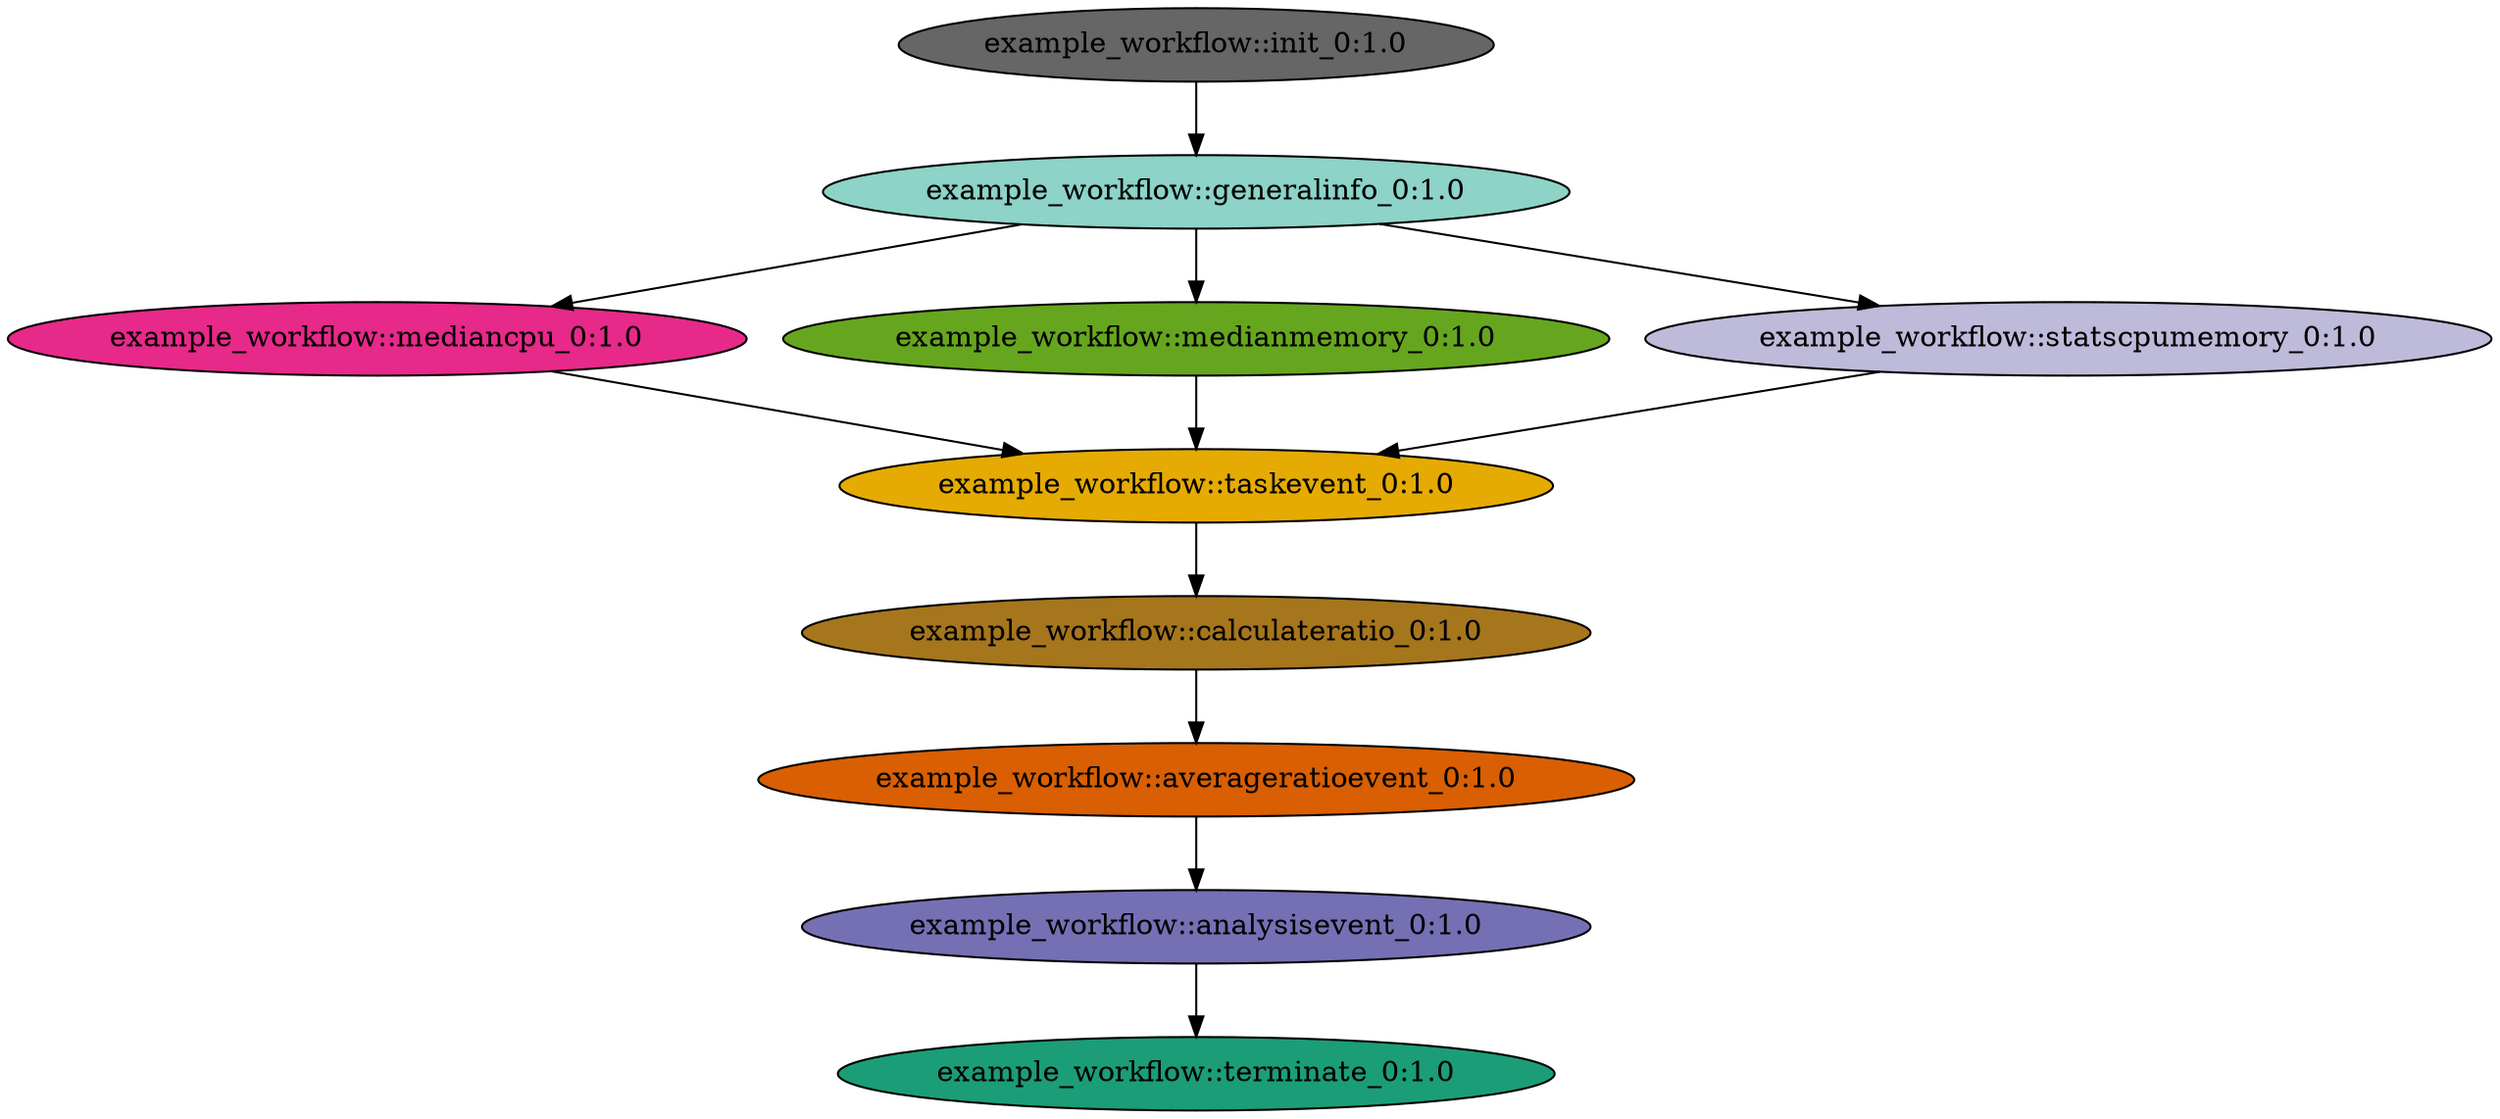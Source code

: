 digraph dag {
    ratio=fill
    node [style=filled,color="#444444",fillcolor="#ffed6f"]
    edge [arrowhead=normal,arrowsize=1.0]

    "ID0000010" [shape=ellipse,color="#000000",fillcolor="#1b9e77",label="example_workflow::terminate_0:1.0"]
    "ID0000008" [shape=ellipse,color="#000000",fillcolor="#d95f02",label="example_workflow::averageratioevent_0:1.0"]
    "ID0000009" [shape=ellipse,color="#000000",fillcolor="#7570b3",label="example_workflow::analysisevent_0:1.0"]
    "ID0000004" [shape=ellipse,color="#000000",fillcolor="#e7298a",label="example_workflow::mediancpu_0:1.0"]
    "ID0000005" [shape=ellipse,color="#000000",fillcolor="#66a61e",label="example_workflow::medianmemory_0:1.0"]
    "ID0000006" [shape=ellipse,color="#000000",fillcolor="#e6ab02",label="example_workflow::taskevent_0:1.0"]
    "ID0000007" [shape=ellipse,color="#000000",fillcolor="#a6761d",label="example_workflow::calculateratio_0:1.0"]
    "ID0000001" [shape=ellipse,color="#000000",fillcolor="#666666",label="example_workflow::init_0:1.0"]
    "ID0000002" [shape=ellipse,color="#000000",fillcolor="#8dd3c7",label="example_workflow::generalinfo_0:1.0"]
    "ID0000003" [shape=ellipse,color="#000000",fillcolor="#bebada",label="example_workflow::statscpumemory_0:1.0"]
    "ID0000008" -> "ID0000009" [color="#000000"]
    "ID0000009" -> "ID0000010" [color="#000000"]
    "ID0000004" -> "ID0000006" [color="#000000"]
    "ID0000005" -> "ID0000006" [color="#000000"]
    "ID0000006" -> "ID0000007" [color="#000000"]
    "ID0000007" -> "ID0000008" [color="#000000"]
    "ID0000001" -> "ID0000002" [color="#000000"]
    "ID0000002" -> "ID0000003" [color="#000000"]
    "ID0000002" -> "ID0000004" [color="#000000"]
    "ID0000002" -> "ID0000005" [color="#000000"]
    "ID0000003" -> "ID0000006" [color="#000000"]
}
